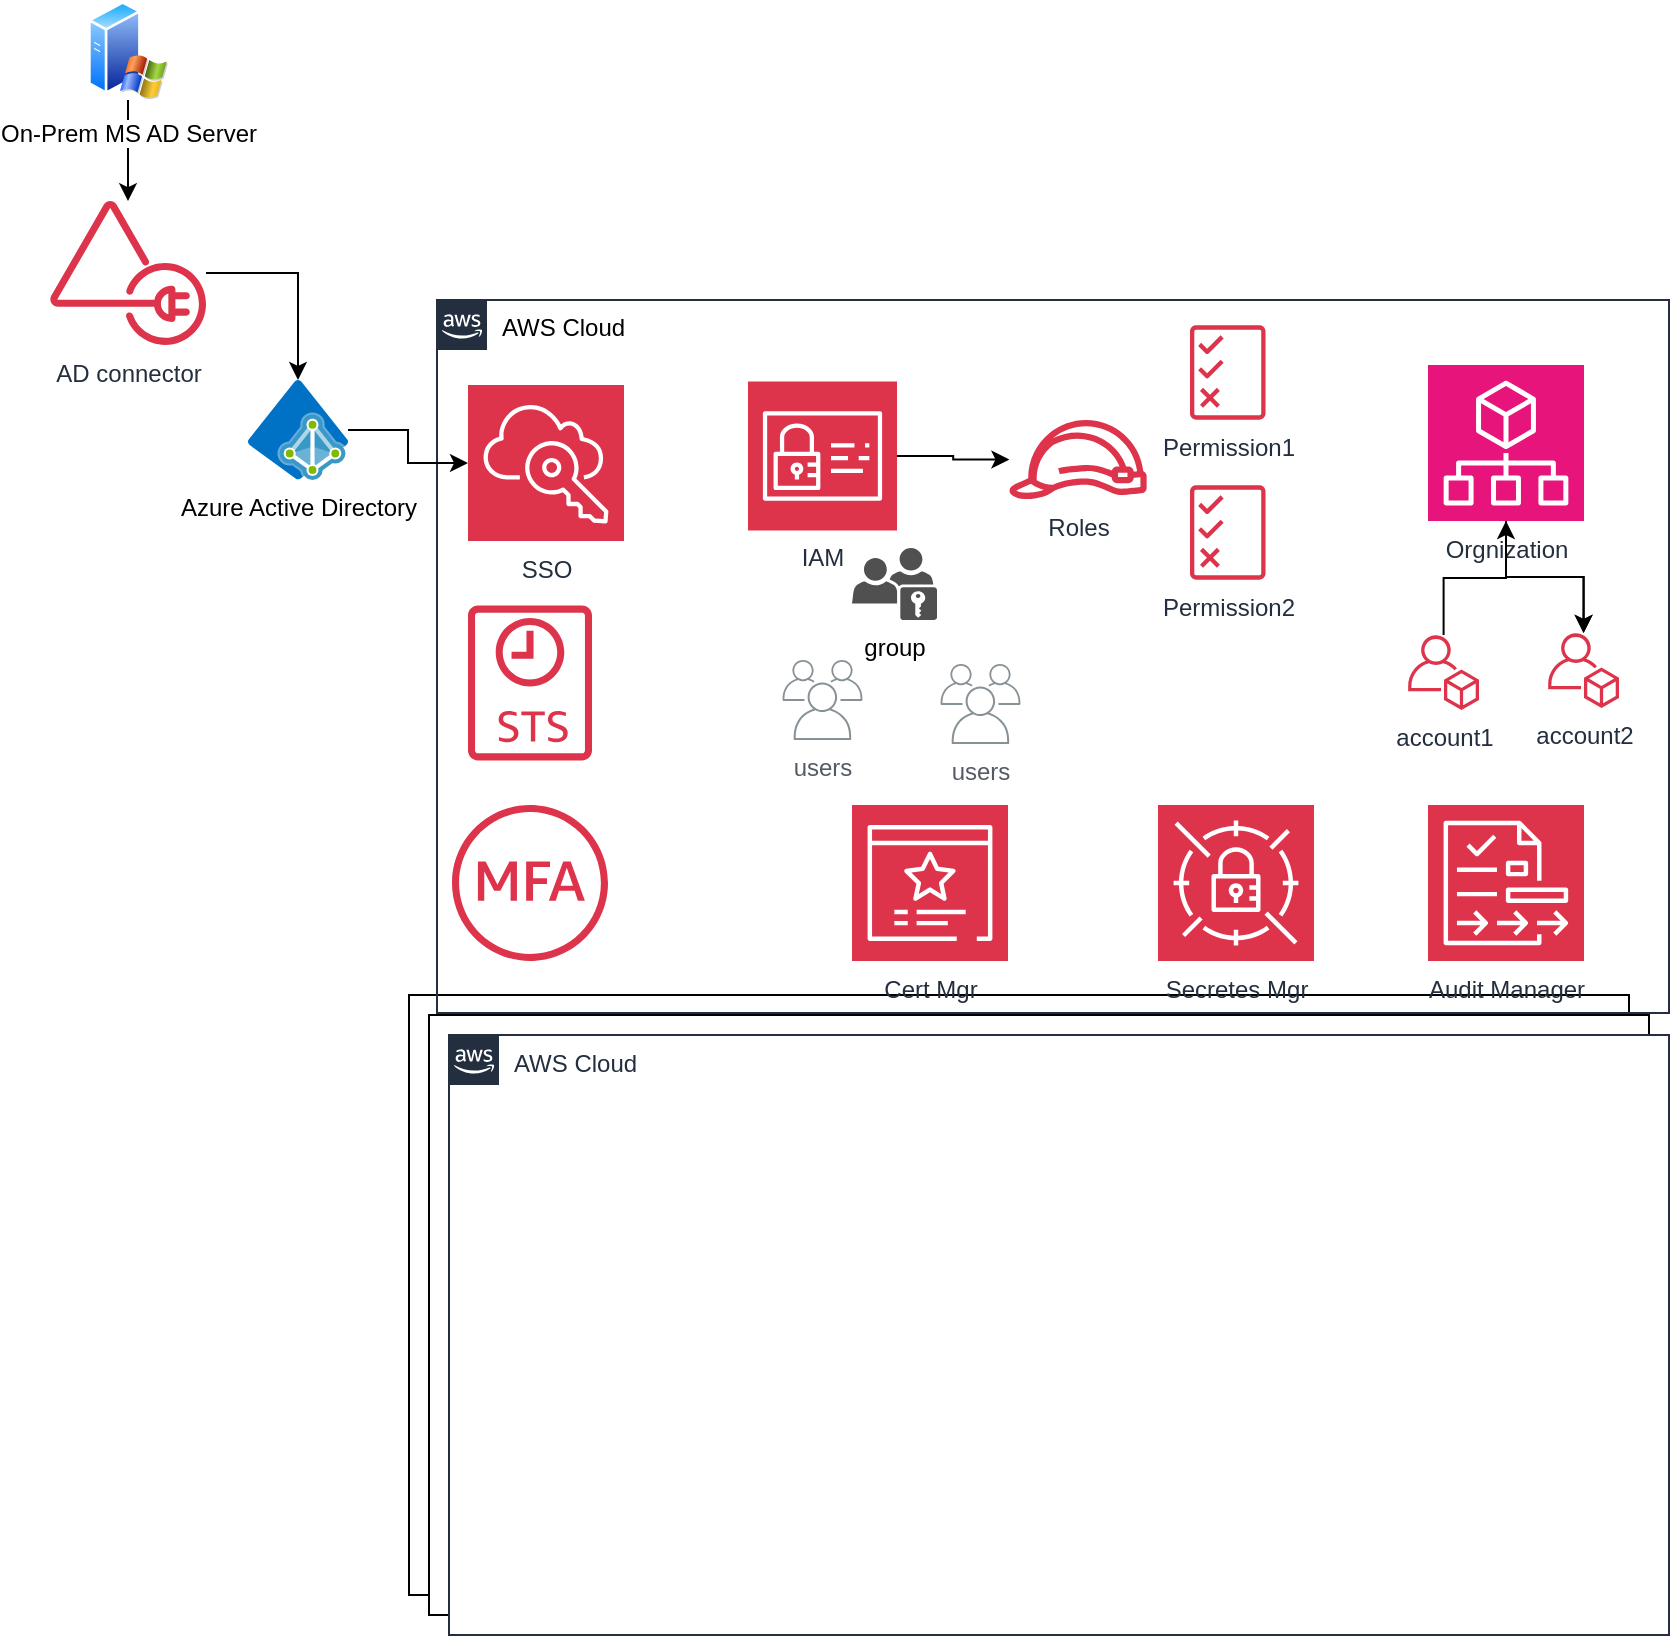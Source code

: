 <mxfile version="24.5.2" type="github">
  <diagram id="Ht1M8jgEwFfnCIfOTk4-" name="Page-1">
    <mxGraphModel dx="1224" dy="738" grid="1" gridSize="10" guides="1" tooltips="1" connect="1" arrows="1" fold="1" page="1" pageScale="1" pageWidth="1169" pageHeight="827" math="0" shadow="0">
      <root>
        <mxCell id="0" />
        <mxCell id="1" parent="0" />
        <mxCell id="UEzPUAAOIrF-is8g5C7q-208" value="" style="rounded=0;whiteSpace=wrap;html=1;labelBackgroundColor=#ffffff;fillColor=#ffffff;gradientColor=none;container=1;pointerEvents=0;collapsible=0;recursiveResize=0;" parent="1" vertex="1">
          <mxGeometry x="210.5" y="497.5" width="610" height="300" as="geometry" />
        </mxCell>
        <mxCell id="UEzPUAAOIrF-is8g5C7q-207" value="" style="rounded=0;whiteSpace=wrap;html=1;labelBackgroundColor=#ffffff;fillColor=#ffffff;gradientColor=none;container=1;pointerEvents=0;collapsible=0;recursiveResize=0;" parent="1" vertex="1">
          <mxGeometry x="220.5" y="507.5" width="610" height="300" as="geometry" />
        </mxCell>
        <mxCell id="UEzPUAAOIrF-is8g5C7q-206" value="AWS Cloud" style="points=[[0,0],[0.25,0],[0.5,0],[0.75,0],[1,0],[1,0.25],[1,0.5],[1,0.75],[1,1],[0.75,1],[0.5,1],[0.25,1],[0,1],[0,0.75],[0,0.5],[0,0.25]];outlineConnect=0;gradientColor=none;html=1;whiteSpace=wrap;fontSize=12;fontStyle=0;shape=mxgraph.aws4.group;grIcon=mxgraph.aws4.group_aws_cloud_alt;strokeColor=#232F3E;fillColor=#ffffff;verticalAlign=top;align=left;spacingLeft=30;fontColor=#232F3E;dashed=0;labelBackgroundColor=#ffffff;container=1;pointerEvents=0;collapsible=0;recursiveResize=0;" parent="1" vertex="1">
          <mxGeometry x="230.5" y="517.5" width="610" height="300" as="geometry" />
        </mxCell>
        <mxCell id="UEzPUAAOIrF-is8g5C7q-205" value="AWS Cloud" style="points=[[0,0],[0.25,0],[0.5,0],[0.75,0],[1,0],[1,0.25],[1,0.5],[1,0.75],[1,1],[0.75,1],[0.5,1],[0.25,1],[0,1],[0,0.75],[0,0.5],[0,0.25]];outlineConnect=0;gradientColor=none;html=1;whiteSpace=wrap;shape=mxgraph.aws4.group;grIcon=mxgraph.aws4.group_aws_cloud_alt;strokeColor=#232F3E;fillColor=none;verticalAlign=top;align=left;spacingLeft=30;dashed=0;container=1;pointerEvents=0;collapsible=0;recursiveResize=0;" parent="1" vertex="1">
          <mxGeometry x="224.5" y="150" width="616" height="356.5" as="geometry" />
        </mxCell>
        <mxCell id="GdiNVlwVZk-JOjfLRX_1-39" value="" style="edgeStyle=orthogonalEdgeStyle;rounded=0;orthogonalLoop=1;jettySize=auto;html=1;" edge="1" parent="UEzPUAAOIrF-is8g5C7q-205" source="GdiNVlwVZk-JOjfLRX_1-1" target="GdiNVlwVZk-JOjfLRX_1-35">
          <mxGeometry relative="1" as="geometry" />
        </mxCell>
        <mxCell id="GdiNVlwVZk-JOjfLRX_1-40" value="" style="edgeStyle=orthogonalEdgeStyle;rounded=0;orthogonalLoop=1;jettySize=auto;html=1;" edge="1" parent="UEzPUAAOIrF-is8g5C7q-205" source="GdiNVlwVZk-JOjfLRX_1-1" target="GdiNVlwVZk-JOjfLRX_1-35">
          <mxGeometry relative="1" as="geometry" />
        </mxCell>
        <object label="Orgnization&lt;div&gt;&lt;br&gt;&lt;/div&gt;" id="GdiNVlwVZk-JOjfLRX_1-1">
          <mxCell style="sketch=0;points=[[0,0,0],[0.25,0,0],[0.5,0,0],[0.75,0,0],[1,0,0],[0,1,0],[0.25,1,0],[0.5,1,0],[0.75,1,0],[1,1,0],[0,0.25,0],[0,0.5,0],[0,0.75,0],[1,0.25,0],[1,0.5,0],[1,0.75,0]];points=[[0,0,0],[0.25,0,0],[0.5,0,0],[0.75,0,0],[1,0,0],[0,1,0],[0.25,1,0],[0.5,1,0],[0.75,1,0],[1,1,0],[0,0.25,0],[0,0.5,0],[0,0.75,0],[1,0.25,0],[1,0.5,0],[1,0.75,0]];outlineConnect=0;fontColor=#232F3E;fillColor=#E7157B;strokeColor=#ffffff;dashed=0;verticalLabelPosition=bottom;verticalAlign=top;align=center;html=1;fontSize=12;fontStyle=0;aspect=fixed;shape=mxgraph.aws4.resourceIcon;resIcon=mxgraph.aws4.organizations;" vertex="1" parent="UEzPUAAOIrF-is8g5C7q-205">
            <mxGeometry x="495.5" y="32.5" width="78" height="78" as="geometry" />
          </mxCell>
        </object>
        <mxCell id="GdiNVlwVZk-JOjfLRX_1-3" value="Permission1" style="sketch=0;outlineConnect=0;fontColor=#232F3E;gradientColor=none;fillColor=#DD344C;strokeColor=none;dashed=0;verticalLabelPosition=bottom;verticalAlign=top;align=center;html=1;fontSize=12;fontStyle=0;aspect=fixed;pointerEvents=1;shape=mxgraph.aws4.permissions;" vertex="1" parent="UEzPUAAOIrF-is8g5C7q-205">
          <mxGeometry x="376.5" y="12.5" width="37.76" height="47.5" as="geometry" />
        </mxCell>
        <mxCell id="GdiNVlwVZk-JOjfLRX_1-4" value="Roles&lt;div&gt;&lt;br&gt;&lt;/div&gt;" style="sketch=0;outlineConnect=0;fontColor=#232F3E;gradientColor=none;fillColor=#DD344C;strokeColor=none;dashed=0;verticalLabelPosition=bottom;verticalAlign=top;align=center;html=1;fontSize=12;fontStyle=0;aspect=fixed;pointerEvents=1;shape=mxgraph.aws4.role;" vertex="1" parent="UEzPUAAOIrF-is8g5C7q-205">
          <mxGeometry x="285.5" y="60" width="70.02" height="39.5" as="geometry" />
        </mxCell>
        <mxCell id="GdiNVlwVZk-JOjfLRX_1-5" value="" style="sketch=0;outlineConnect=0;fontColor=#232F3E;gradientColor=none;fillColor=#DD344C;strokeColor=none;dashed=0;verticalLabelPosition=bottom;verticalAlign=top;align=center;html=1;fontSize=12;fontStyle=0;aspect=fixed;pointerEvents=1;shape=mxgraph.aws4.sts_alternate;" vertex="1" parent="UEzPUAAOIrF-is8g5C7q-205">
          <mxGeometry x="15.5" y="152.5" width="62" height="78" as="geometry" />
        </mxCell>
        <mxCell id="GdiNVlwVZk-JOjfLRX_1-6" value="SSO" style="sketch=0;points=[[0,0,0],[0.25,0,0],[0.5,0,0],[0.75,0,0],[1,0,0],[0,1,0],[0.25,1,0],[0.5,1,0],[0.75,1,0],[1,1,0],[0,0.25,0],[0,0.5,0],[0,0.75,0],[1,0.25,0],[1,0.5,0],[1,0.75,0]];outlineConnect=0;fontColor=#232F3E;fillColor=#DD344C;strokeColor=#ffffff;dashed=0;verticalLabelPosition=bottom;verticalAlign=top;align=center;html=1;fontSize=12;fontStyle=0;aspect=fixed;shape=mxgraph.aws4.resourceIcon;resIcon=mxgraph.aws4.single_sign_on;" vertex="1" parent="UEzPUAAOIrF-is8g5C7q-205">
          <mxGeometry x="15.5" y="42.5" width="78" height="78" as="geometry" />
        </mxCell>
        <mxCell id="GdiNVlwVZk-JOjfLRX_1-10" value="" style="sketch=0;outlineConnect=0;fontColor=#232F3E;gradientColor=none;fillColor=#DD344C;strokeColor=none;dashed=0;verticalLabelPosition=bottom;verticalAlign=top;align=center;html=1;fontSize=12;fontStyle=0;aspect=fixed;pointerEvents=1;shape=mxgraph.aws4.mfa_token;" vertex="1" parent="UEzPUAAOIrF-is8g5C7q-205">
          <mxGeometry x="7.5" y="252.5" width="78" height="78" as="geometry" />
        </mxCell>
        <mxCell id="GdiNVlwVZk-JOjfLRX_1-11" value="Cert Mgr" style="sketch=0;points=[[0,0,0],[0.25,0,0],[0.5,0,0],[0.75,0,0],[1,0,0],[0,1,0],[0.25,1,0],[0.5,1,0],[0.75,1,0],[1,1,0],[0,0.25,0],[0,0.5,0],[0,0.75,0],[1,0.25,0],[1,0.5,0],[1,0.75,0]];outlineConnect=0;fontColor=#232F3E;fillColor=#DD344C;strokeColor=#ffffff;dashed=0;verticalLabelPosition=bottom;verticalAlign=top;align=center;html=1;fontSize=12;fontStyle=0;aspect=fixed;shape=mxgraph.aws4.resourceIcon;resIcon=mxgraph.aws4.certificate_manager_3;" vertex="1" parent="UEzPUAAOIrF-is8g5C7q-205">
          <mxGeometry x="207.5" y="252.5" width="78" height="78" as="geometry" />
        </mxCell>
        <mxCell id="GdiNVlwVZk-JOjfLRX_1-14" value="Secretes Mgr" style="sketch=0;points=[[0,0,0],[0.25,0,0],[0.5,0,0],[0.75,0,0],[1,0,0],[0,1,0],[0.25,1,0],[0.5,1,0],[0.75,1,0],[1,1,0],[0,0.25,0],[0,0.5,0],[0,0.75,0],[1,0.25,0],[1,0.5,0],[1,0.75,0]];outlineConnect=0;fontColor=#232F3E;fillColor=#DD344C;strokeColor=#ffffff;dashed=0;verticalLabelPosition=bottom;verticalAlign=top;align=center;html=1;fontSize=12;fontStyle=0;aspect=fixed;shape=mxgraph.aws4.resourceIcon;resIcon=mxgraph.aws4.secrets_manager;" vertex="1" parent="UEzPUAAOIrF-is8g5C7q-205">
          <mxGeometry x="360.5" y="252.5" width="78" height="78" as="geometry" />
        </mxCell>
        <mxCell id="GdiNVlwVZk-JOjfLRX_1-26" value="Audit Manager" style="sketch=0;points=[[0,0,0],[0.25,0,0],[0.5,0,0],[0.75,0,0],[1,0,0],[0,1,0],[0.25,1,0],[0.5,1,0],[0.75,1,0],[1,1,0],[0,0.25,0],[0,0.5,0],[0,0.75,0],[1,0.25,0],[1,0.5,0],[1,0.75,0]];outlineConnect=0;fontColor=#232F3E;fillColor=#DD344C;strokeColor=#ffffff;dashed=0;verticalLabelPosition=bottom;verticalAlign=top;align=center;html=1;fontSize=12;fontStyle=0;aspect=fixed;shape=mxgraph.aws4.resourceIcon;resIcon=mxgraph.aws4.audit_manager;" vertex="1" parent="UEzPUAAOIrF-is8g5C7q-205">
          <mxGeometry x="495.5" y="252.5" width="78" height="78" as="geometry" />
        </mxCell>
        <mxCell id="GdiNVlwVZk-JOjfLRX_1-44" value="" style="edgeStyle=orthogonalEdgeStyle;rounded=0;orthogonalLoop=1;jettySize=auto;html=1;" edge="1" parent="UEzPUAAOIrF-is8g5C7q-205" source="GdiNVlwVZk-JOjfLRX_1-28" target="GdiNVlwVZk-JOjfLRX_1-4">
          <mxGeometry relative="1" as="geometry" />
        </mxCell>
        <mxCell id="GdiNVlwVZk-JOjfLRX_1-28" value="IAM" style="sketch=0;points=[[0,0,0],[0.25,0,0],[0.5,0,0],[0.75,0,0],[1,0,0],[0,1,0],[0.25,1,0],[0.5,1,0],[0.75,1,0],[1,1,0],[0,0.25,0],[0,0.5,0],[0,0.75,0],[1,0.25,0],[1,0.5,0],[1,0.75,0]];outlineConnect=0;fontColor=#232F3E;fillColor=#DD344C;strokeColor=#ffffff;dashed=0;verticalLabelPosition=bottom;verticalAlign=top;align=center;html=1;fontSize=12;fontStyle=0;aspect=fixed;shape=mxgraph.aws4.resourceIcon;resIcon=mxgraph.aws4.identity_and_access_management;" vertex="1" parent="UEzPUAAOIrF-is8g5C7q-205">
          <mxGeometry x="155.5" y="40.75" width="74.5" height="74.5" as="geometry" />
        </mxCell>
        <mxCell id="GdiNVlwVZk-JOjfLRX_1-30" value="Permission2" style="sketch=0;outlineConnect=0;fontColor=#232F3E;gradientColor=none;fillColor=#DD344C;strokeColor=none;dashed=0;verticalLabelPosition=bottom;verticalAlign=top;align=center;html=1;fontSize=12;fontStyle=0;aspect=fixed;pointerEvents=1;shape=mxgraph.aws4.permissions;" vertex="1" parent="UEzPUAAOIrF-is8g5C7q-205">
          <mxGeometry x="376.5" y="92.5" width="37.76" height="47.5" as="geometry" />
        </mxCell>
        <mxCell id="GdiNVlwVZk-JOjfLRX_1-41" value="" style="edgeStyle=orthogonalEdgeStyle;rounded=0;orthogonalLoop=1;jettySize=auto;html=1;verticalAlign=bottom;" edge="1" parent="UEzPUAAOIrF-is8g5C7q-205" source="GdiNVlwVZk-JOjfLRX_1-34" target="GdiNVlwVZk-JOjfLRX_1-1">
          <mxGeometry relative="1" as="geometry" />
        </mxCell>
        <mxCell id="GdiNVlwVZk-JOjfLRX_1-34" value="account1" style="sketch=0;outlineConnect=0;fontColor=#232F3E;gradientColor=none;fillColor=#DD344C;strokeColor=none;dashed=0;verticalLabelPosition=bottom;verticalAlign=top;align=center;html=1;fontSize=12;fontStyle=0;aspect=fixed;pointerEvents=1;shape=mxgraph.aws4.organizations_account;" vertex="1" parent="UEzPUAAOIrF-is8g5C7q-205">
          <mxGeometry x="485.5" y="167.5" width="35.58" height="37.5" as="geometry" />
        </mxCell>
        <mxCell id="GdiNVlwVZk-JOjfLRX_1-35" value="account2" style="sketch=0;outlineConnect=0;fontColor=#232F3E;gradientColor=none;fillColor=#DD344C;strokeColor=none;dashed=0;verticalLabelPosition=bottom;verticalAlign=top;align=center;html=1;fontSize=12;fontStyle=0;aspect=fixed;pointerEvents=1;shape=mxgraph.aws4.organizations_account;" vertex="1" parent="UEzPUAAOIrF-is8g5C7q-205">
          <mxGeometry x="555.5" y="166.5" width="35.58" height="37.5" as="geometry" />
        </mxCell>
        <mxCell id="GdiNVlwVZk-JOjfLRX_1-45" value="users" style="sketch=0;outlineConnect=0;gradientColor=none;fontColor=#545B64;strokeColor=none;fillColor=#879196;dashed=0;verticalLabelPosition=bottom;verticalAlign=top;align=center;html=1;fontSize=12;fontStyle=0;aspect=fixed;shape=mxgraph.aws4.illustration_users;pointerEvents=1" vertex="1" parent="UEzPUAAOIrF-is8g5C7q-205">
          <mxGeometry x="172.75" y="180" width="40" height="40" as="geometry" />
        </mxCell>
        <mxCell id="GdiNVlwVZk-JOjfLRX_1-47" value="group" style="sketch=0;pointerEvents=1;shadow=0;dashed=0;html=1;strokeColor=none;fillColor=#505050;labelPosition=center;verticalLabelPosition=bottom;verticalAlign=top;outlineConnect=0;align=center;shape=mxgraph.office.security.role_group;" vertex="1" parent="UEzPUAAOIrF-is8g5C7q-205">
          <mxGeometry x="207.5" y="124" width="42.5" height="36" as="geometry" />
        </mxCell>
        <mxCell id="GdiNVlwVZk-JOjfLRX_1-25" value="" style="edgeStyle=orthogonalEdgeStyle;rounded=0;orthogonalLoop=1;jettySize=auto;html=1;" edge="1" parent="1" source="GdiNVlwVZk-JOjfLRX_1-15" target="GdiNVlwVZk-JOjfLRX_1-24">
          <mxGeometry relative="1" as="geometry" />
        </mxCell>
        <mxCell id="GdiNVlwVZk-JOjfLRX_1-15" value="AD connector" style="sketch=0;outlineConnect=0;fontColor=#232F3E;gradientColor=none;fillColor=#DD344C;strokeColor=none;dashed=0;verticalLabelPosition=bottom;verticalAlign=top;align=center;html=1;fontSize=12;fontStyle=0;aspect=fixed;pointerEvents=1;shape=mxgraph.aws4.ad_connector;" vertex="1" parent="1">
          <mxGeometry x="31" y="100" width="78" height="73" as="geometry" />
        </mxCell>
        <mxCell id="GdiNVlwVZk-JOjfLRX_1-23" value="" style="edgeStyle=orthogonalEdgeStyle;rounded=0;orthogonalLoop=1;jettySize=auto;html=1;" edge="1" parent="1" source="GdiNVlwVZk-JOjfLRX_1-18" target="GdiNVlwVZk-JOjfLRX_1-15">
          <mxGeometry relative="1" as="geometry" />
        </mxCell>
        <mxCell id="GdiNVlwVZk-JOjfLRX_1-18" value="On-Prem MS AD Server" style="image;aspect=fixed;perimeter=ellipsePerimeter;html=1;align=center;shadow=0;dashed=0;spacingTop=3;image=img/lib/active_directory/windows_server_2.svg;" vertex="1" parent="1">
          <mxGeometry x="50" width="40" height="50" as="geometry" />
        </mxCell>
        <mxCell id="GdiNVlwVZk-JOjfLRX_1-24" value="Azure Active Directory&lt;div&gt;&lt;br&gt;&lt;/div&gt;" style="image;sketch=0;aspect=fixed;html=1;points=[];align=center;fontSize=12;image=img/lib/mscae/Azure_AD_Domain_Services.svg;" vertex="1" parent="1">
          <mxGeometry x="130" y="190" width="50" height="50" as="geometry" />
        </mxCell>
        <mxCell id="GdiNVlwVZk-JOjfLRX_1-29" style="edgeStyle=orthogonalEdgeStyle;rounded=0;orthogonalLoop=1;jettySize=auto;html=1;entryX=0;entryY=0.5;entryDx=0;entryDy=0;entryPerimeter=0;" edge="1" parent="1" source="GdiNVlwVZk-JOjfLRX_1-24" target="GdiNVlwVZk-JOjfLRX_1-6">
          <mxGeometry relative="1" as="geometry" />
        </mxCell>
        <mxCell id="GdiNVlwVZk-JOjfLRX_1-46" value="users" style="sketch=0;outlineConnect=0;gradientColor=none;fontColor=#545B64;strokeColor=none;fillColor=#879196;dashed=0;verticalLabelPosition=bottom;verticalAlign=top;align=center;html=1;fontSize=12;fontStyle=0;aspect=fixed;shape=mxgraph.aws4.illustration_users;pointerEvents=1" vertex="1" parent="1">
          <mxGeometry x="476.25" y="332" width="40" height="40" as="geometry" />
        </mxCell>
      </root>
    </mxGraphModel>
  </diagram>
</mxfile>
